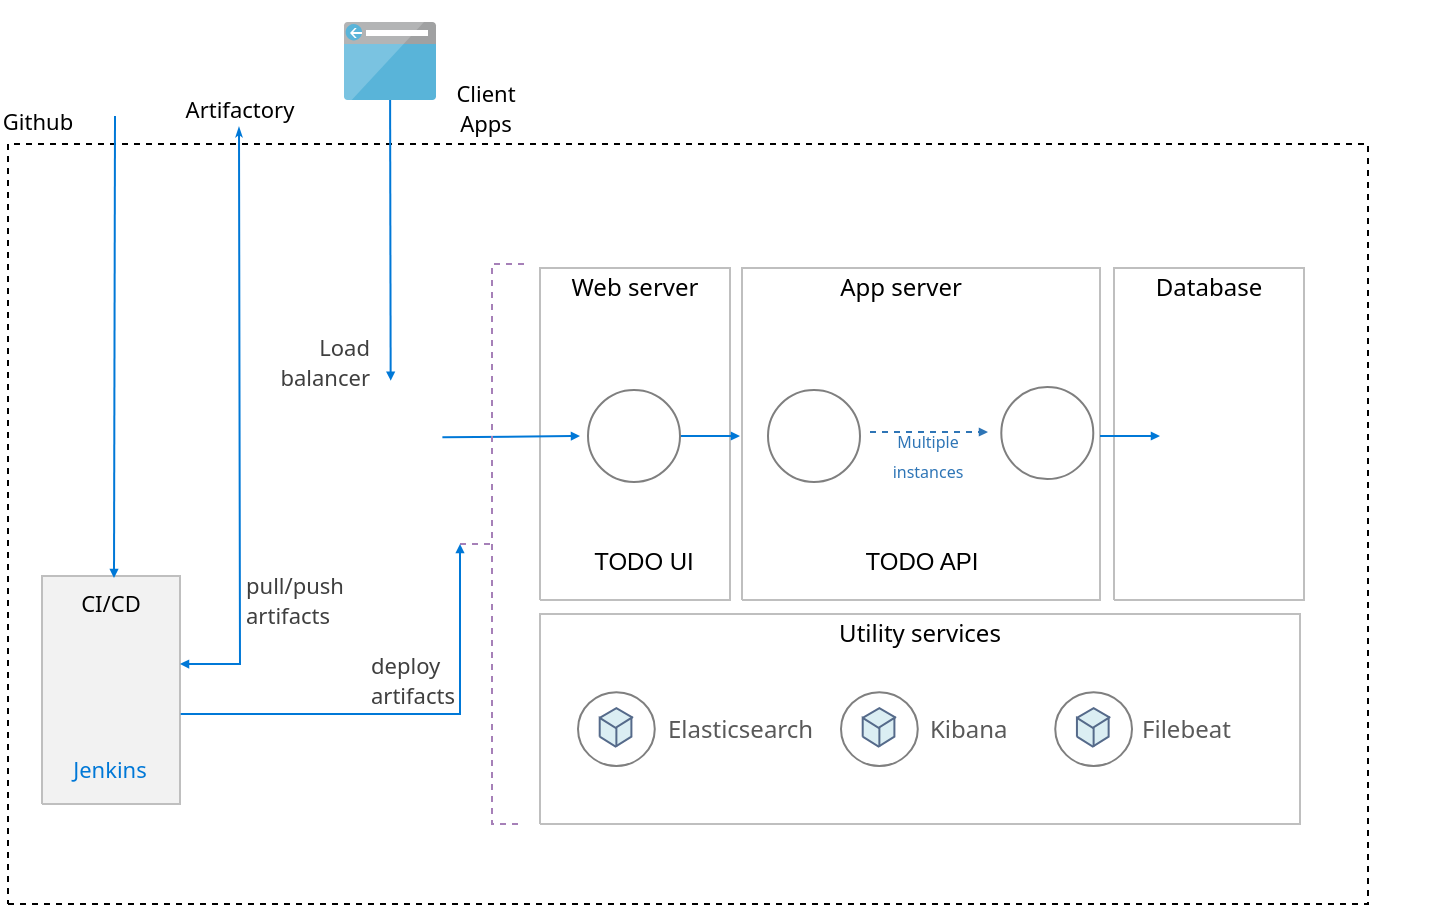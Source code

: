 <mxfile version="14.7.1" type="github">
  <diagram name="Architecture" id="Architecture">
    <mxGraphModel dx="868" dy="492" grid="1" gridSize="10" guides="1" tooltips="1" connect="1" arrows="1" fold="1" page="1" pageScale="1" pageWidth="850" pageHeight="1100" math="0" shadow="0">
      <root>
        <mxCell id="0" />
        <mxCell id="1" parent="0" />
        <mxCell id="PjaEeioHZseRxcnawcMe-200" value="" style="shape=image;imageAspect=0;aspect=fixed;verticalLabelPosition=bottom;verticalAlign=top;fontSize=12;strokeColor=#000000;image=https://www.jfrog.com/confluence/download/attachments/46107468/RTF?version=2&amp;modificationDate=1572965730000&amp;api=v2;" parent="1" vertex="1">
          <mxGeometry x="150" y="126" width="60" height="60" as="geometry" />
        </mxCell>
        <mxCell id="PjaEeioHZseRxcnawcMe-180" value="" style="shape=image;imageAspect=0;aspect=fixed;verticalLabelPosition=bottom;verticalAlign=top;fontSize=12;strokeColor=#000000;image=https://www.opc-router.de/wp-content/uploads/2021/03/mongodb_thumbnail.png;" parent="1" vertex="1">
          <mxGeometry x="635" y="304.15" width="59" height="79.35" as="geometry" />
        </mxCell>
        <mxCell id="PjaEeioHZseRxcnawcMe-181" value="&lt;p style=&quot;margin-left: 0 ; margin-right: 0 ; margin-top: 0px ; margin-bottom: 0px ; text-indent: 0 ; direction: ltr&quot;&gt;&lt;font style=&quot;font-size: 8px ; font-family: &amp;#34;segoe ui&amp;#34; ; color: #595959 ; direction: ltr ; letter-spacing: 0px ; line-height: 120% ; opacity: 1&quot;&gt;&lt;br&gt;&lt;/font&gt;&lt;/p&gt;" style="verticalAlign=bottom;align=left;vsdxID=24;fillColor=none;gradientColor=none;shape=stencil(nZBLDoAgDERP0z3SIyjew0SURgSD+Lu9kMZoXLhwN9O+tukAlrNpJg1SzDH4QW/URgNYgZTkjA4UkwJUgGXng+6DX1zLfmoymdXo17xh5zmRJ6Q42BWCfc2oJfdAr+Yv+AP9Cb7OJ3H/2JG1HNGz/84klThPVCc=);strokeColor=#bfbfbf;spacingBottom=-1;spacingRight=-1;labelBackgroundColor=none;rounded=0;html=1;whiteSpace=wrap;" parent="1" vertex="1">
          <mxGeometry x="617" y="252" width="95" height="166" as="geometry" />
        </mxCell>
        <mxCell id="Cpq1ZpIzhN0V-iwIdP6c-247" style="vsdxID=182;gradientColor=none;shape=stencil(nZBLDoAgDERP0z3SIyjew0SURgSD+Lu9kMZoXLhwN9O+tukAlrNpJg1SzDH4QW/URgNYgZTkjA4UkwJUgGXng+6DX1zLfmoymdXo17xh5zmRJ6Q42BWCfc2oJfdAr+Yv+AP9Cb7OJ3H/2JG1HNGz/84klThPVCc=);dashed=1;labelBackgroundColor=#FFFFFF;rounded=0;html=1;whiteSpace=wrap;strokeWidth=1;perimeterSpacing=0;fillColor=none;shadow=0;" parent="1" vertex="1">
          <mxGeometry x="64" y="190" width="680" height="380" as="geometry" />
        </mxCell>
        <mxCell id="24" value="&lt;p style=&quot;margin-left: 0 ; margin-right: 0 ; margin-top: 0px ; margin-bottom: 0px ; text-indent: 0 ; direction: ltr&quot;&gt;&lt;font style=&quot;font-size: 8px ; font-family: &amp;#34;segoe ui&amp;#34; ; color: #595959 ; direction: ltr ; letter-spacing: 0px ; line-height: 120% ; opacity: 1&quot;&gt;&lt;br&gt;&lt;/font&gt;&lt;/p&gt;" style="verticalAlign=bottom;align=left;vsdxID=24;fillColor=none;gradientColor=none;shape=stencil(nZBLDoAgDERP0z3SIyjew0SURgSD+Lu9kMZoXLhwN9O+tukAlrNpJg1SzDH4QW/URgNYgZTkjA4UkwJUgGXng+6DX1zLfmoymdXo17xh5zmRJ6Q42BWCfc2oJfdAr+Yv+AP9Cb7OJ3H/2JG1HNGz/84klThPVCc=);strokeColor=#bfbfbf;spacingBottom=-1;spacingRight=-1;labelBackgroundColor=none;rounded=0;html=1;whiteSpace=wrap;" parent="1" vertex="1">
          <mxGeometry x="330" y="252" width="95" height="166" as="geometry" />
        </mxCell>
        <mxCell id="25" value="&lt;p style=&quot;margin-left: 0 ; margin-right: 0 ; margin-top: 0px ; margin-bottom: 0px ; text-indent: 0 ; direction: ltr&quot;&gt;&lt;font style=&quot;font-size: 8px ; font-family: &amp;#34;segoe ui&amp;#34; ; color: #595959 ; direction: ltr ; letter-spacing: 0px ; line-height: 120% ; opacity: 1&quot;&gt;&lt;br&gt;&lt;/font&gt;&lt;/p&gt;" style="verticalAlign=bottom;align=left;vsdxID=26;fillColor=none;gradientColor=none;shape=stencil(nZBLDoAgDERP0z3SIyjew0SURgSD+Lu9kMZoXLhwN9O+tukAlrNpJg1SzDH4QW/URgNYgZTkjA4UkwJUgGXng+6DX1zLfmoymdXo17xh5zmRJ6Q42BWCfc2oJfdAr+Yv+AP9Cb7OJ3H/2JG1HNGz/84klThPVCc=);strokeColor=#bfbfbf;spacingBottom=-1;spacingRight=-1;labelBackgroundColor=none;rounded=0;html=1;whiteSpace=wrap;" parent="1" vertex="1">
          <mxGeometry x="431" y="252" width="179" height="166" as="geometry" />
        </mxCell>
        <mxCell id="27" value="&lt;font style=&quot;font-size: 12px ; font-family: &amp;#34;segoe ui&amp;#34; ; color: #000000 ; direction: ltr ; letter-spacing: 0px ; line-height: 120% ; opacity: 1&quot;&gt;Web server&lt;br&gt;&lt;/font&gt;" style="verticalAlign=middle;align=center;vsdxID=29;fillColor=none;gradientColor=none;shape=stencil(nZBLDoAgDERP0z3SIyjew0SURgSD+Lu9kMZoXLhwN9O+tukAlrNpJg1SzDH4QW/URgNYgZTkjA4UkwJUgGXng+6DX1zLfmoymdXo17xh5zmRJ6Q42BWCfc2oJfdAr+Yv+AP9Cb7OJ3H/2JG1HNGz/84klThPVCc=);strokeColor=none;labelBackgroundColor=none;rounded=0;html=1;whiteSpace=wrap;" parent="1" vertex="1">
          <mxGeometry x="330" y="252" width="95" height="19" as="geometry" />
        </mxCell>
        <mxCell id="28" value="&lt;font style=&quot;font-size: 12px ; font-family: &amp;#34;segoe ui&amp;#34; ; color: #000000 ; direction: ltr ; letter-spacing: 0px ; line-height: 120% ; opacity: 1&quot;&gt;App server&lt;br&gt;&lt;/font&gt;" style="verticalAlign=middle;align=center;vsdxID=30;fillColor=none;gradientColor=none;shape=stencil(nZBLDoAgDERP0z3SIyjew0SURgSD+Lu9kMZoXLhwN9O+tukAlrNpJg1SzDH4QW/URgNYgZTkjA4UkwJUgGXng+6DX1zLfmoymdXo17xh5zmRJ6Q42BWCfc2oJfdAr+Yv+AP9Cb7OJ3H/2JG1HNGz/84klThPVCc=);strokeColor=none;labelBackgroundColor=none;rounded=0;html=1;whiteSpace=wrap;" parent="1" vertex="1">
          <mxGeometry x="431" y="252" width="159" height="19" as="geometry" />
        </mxCell>
        <mxCell id="159" style="vsdxID=111;edgeStyle=none;dashed=1;startArrow=none;endArrow=block;startSize=5;endSize=2;strokeColor=#2e75b6;spacingTop=0;spacingBottom=0;spacingLeft=0;spacingRight=0;verticalAlign=middle;html=1;labelBackgroundColor=#ffffff;rounded=0;" parent="1" edge="1">
          <mxGeometry relative="1" as="geometry">
            <mxPoint x="-1" as="offset" />
            <Array as="points" />
            <mxPoint x="495" y="334" as="sourcePoint" />
            <mxPoint x="554" y="334" as="targetPoint" />
          </mxGeometry>
        </mxCell>
        <mxCell id="162" style="vsdxID=134;edgeStyle=none;startArrow=block;endArrow=none;startSize=2;endSize=2;strokeColor=#0078d7;spacingTop=0;spacingBottom=0;spacingLeft=0;spacingRight=0;verticalAlign=middle;html=1;labelBackgroundColor=#ffffff;rounded=0;entryX=0.967;entryY=0.519;entryDx=0;entryDy=0;entryPerimeter=0;" parent="1" edge="1">
          <mxGeometry relative="1" as="geometry">
            <Array as="points" />
            <mxPoint x="350" y="336" as="sourcePoint" />
            <mxPoint x="281.185" y="336.684" as="targetPoint" />
          </mxGeometry>
        </mxCell>
        <mxCell id="163" style="vsdxID=174;edgeStyle=none;startArrow=block;endArrow=none;startSize=2;endSize=2;strokeColor=#0078d7;spacingTop=0;spacingBottom=0;spacingLeft=0;spacingRight=0;verticalAlign=middle;html=1;labelBackgroundColor=#ffffff;rounded=0;entryX=1;entryY=0.5;entryDx=0;entryDy=0;" parent="1" target="119" edge="1">
          <mxGeometry relative="1" as="geometry">
            <Array as="points" />
            <mxPoint x="430" y="336" as="sourcePoint" />
            <mxPoint x="413" y="336" as="targetPoint" />
          </mxGeometry>
        </mxCell>
        <mxCell id="51" value="&lt;font style=&quot;font-size: 8px ; font-family: &amp;#34;segoe ui&amp;#34; ; color: #2e75b6 ; direction: ltr ; letter-spacing: 0px ; line-height: 120% ; opacity: 1&quot;&gt;Multiple instances&lt;br&gt;&lt;/font&gt;" style="verticalAlign=middle;align=center;vsdxID=168;fillColor=none;gradientColor=none;shape=stencil(nZBLDoAgDERP0z3SIyjew0SURgSD+Lu9kMZoXLhwN9O+tukAlrNpJg1SzDH4QW/URgNYgZTkjA4UkwJUgGXng+6DX1zLfmoymdXo17xh5zmRJ6Q42BWCfc2oJfdAr+Yv+AP9Cb7OJ3H/2JG1HNGz/84klThPVCc=);strokeColor=none;labelBackgroundColor=none;rounded=0;html=1;whiteSpace=wrap;" parent="1" vertex="1">
          <mxGeometry x="494" y="335" width="60" height="19" as="geometry" />
        </mxCell>
        <mxCell id="88" value="&lt;div style=&quot;text-align: left&quot;&gt;&lt;span style=&quot;color: rgb(63 , 63 , 63) ; font-family: &amp;#34;segoe ui&amp;#34; ; font-size: 11px ; letter-spacing: 0px&quot;&gt;pull/push artifacts&lt;/span&gt;&lt;/div&gt;" style="verticalAlign=middle;align=center;vsdxID=275;fillColor=none;gradientColor=none;shape=stencil(nZBLDoAgDERP0z3SIyjew0SURgSD+Lu9kMZoXLhwN9O+tukAlrNpJg1SzDH4QW/URgNYgZTkjA4UkwJUgGXng+6DX1zLfmoymdXo17xh5zmRJ6Q42BWCfc2oJfdAr+Yv+AP9Cb7OJ3H/2JG1HNGz/84klThPVCc=);strokeColor=none;labelBackgroundColor=none;rounded=0;html=1;whiteSpace=wrap;" parent="1" vertex="1">
          <mxGeometry x="184" y="404" width="47" height="28" as="geometry" />
        </mxCell>
        <mxCell id="101" style="vsdxID=301;fillColor=none;gradientColor=none;labelBackgroundColor=none;rounded=0;strokeColor=none;html=1;whiteSpace=wrap;" parent="1" vertex="1">
          <mxGeometry x="444" y="313" width="47.35" height="46.92" as="geometry" />
        </mxCell>
        <mxCell id="102" value="" style="verticalAlign=top;align=center;vsdxID=302;fillColor=#FFFFFF;gradientColor=none;shape=stencil(vVHLDsIgEPwajiQI6RfU+h8bu22JCGRB2/69kG1iazx58DazM/vIjjBtmiCi0CplCjecbZ8nYc5Ca+snJJsLEqYTph0C4Ujh4XvmEaqzont41gkL96naodXKrGF6YSfQtUi0OXXDVlqPfJNP6usotUhYbJIUMmQb/GGrAxpRljVycDBuc1hKM2LclX8/7H9nFfB+82Cd45T2+mcspcSRmu4F);strokeColor=#7f7f7f;labelBackgroundColor=none;rounded=0;html=1;whiteSpace=wrap;" parent="101" vertex="1">
          <mxGeometry width="46" height="46" as="geometry" />
        </mxCell>
        <mxCell id="PjaEeioHZseRxcnawcMe-194" value="" style="shape=image;imageAspect=0;aspect=fixed;verticalLabelPosition=bottom;verticalAlign=top;fontSize=12;strokeColor=#000000;image=https://user-images.githubusercontent.com/3613230/41752586-476b0b24-7596-11e8-95fe-8fd3faa21e8a.png;" parent="101" vertex="1">
          <mxGeometry x="-7.65" y="-1.61" width="55" height="48.53" as="geometry" />
        </mxCell>
        <mxCell id="119" style="vsdxID=343;fillColor=none;gradientColor=none;labelBackgroundColor=none;rounded=0;strokeColor=none;html=1;whiteSpace=wrap;" parent="1" vertex="1">
          <mxGeometry x="354" y="313" width="46" height="46" as="geometry" />
        </mxCell>
        <mxCell id="120" value="" style="verticalAlign=top;align=center;vsdxID=337;fillColor=#FFFFFF;gradientColor=none;shape=stencil(vVHLDsIgEPwajiQI6RfU+h8bu22JCGRB2/69kG1iazx58DazM/vIjjBtmiCi0CplCjecbZ8nYc5Ca+snJJsLEqYTph0C4Ujh4XvmEaqzont41gkL96naodXKrGF6YSfQtUi0OXXDVlqPfJNP6usotUhYbJIUMmQb/GGrAxpRljVycDBuc1hKM2LclX8/7H9nFfB+82Cd45T2+mcspcSRmu4F);strokeColor=#7f7f7f;labelBackgroundColor=none;rounded=0;html=1;whiteSpace=wrap;" parent="119" vertex="1">
          <mxGeometry width="46" height="46" as="geometry" />
        </mxCell>
        <mxCell id="150" value="&lt;font style=&quot;font-size: 11px ; font-family: &amp;#34;segoe ui&amp;#34; ; direction: ltr ; letter-spacing: 0px ; line-height: 120% ; opacity: 1&quot;&gt;Artifactory&lt;br&gt;&lt;/font&gt;" style="verticalAlign=middle;align=center;vsdxID=390;fillColor=none;gradientColor=none;shape=stencil(nZBLDoAgDERP0z3SIyjew0SURgSD+Lu9kMZoXLhwN9O+tukAlrNpJg1SzDH4QW/URgNYgZTkjA4UkwJUgGXng+6DX1zLfmoymdXo17xh5zmRJ6Q42BWCfc2oJfdAr+Yv+AP9Cb7OJ3H/2JG1HNGz/84klThPVCc=);strokeColor=none;labelBackgroundColor=none;rounded=0;html=1;whiteSpace=wrap;" parent="1" vertex="1">
          <mxGeometry x="134" y="155" width="92" height="35" as="geometry" />
        </mxCell>
        <mxCell id="Cpq1ZpIzhN0V-iwIdP6c-179" value="&lt;font style=&quot;font-size: 12px&quot;&gt;TODO API&lt;/font&gt;" style="text;html=1;strokeColor=none;fillColor=none;align=center;verticalAlign=middle;whiteSpace=wrap;rounded=0;fontSize=12;" parent="1" vertex="1">
          <mxGeometry x="471.5" y="383.5" width="98" height="30" as="geometry" />
        </mxCell>
        <mxCell id="Cpq1ZpIzhN0V-iwIdP6c-241" value="" style="shape=image;verticalLabelPosition=bottom;labelBackgroundColor=#ffffff;verticalAlign=top;aspect=fixed;imageAspect=0;image=https://cdn4.iconfinder.com/data/icons/iconsimple-logotypes/512/github-512.png;" parent="1" vertex="1">
          <mxGeometry x="92.5" y="126" width="50" height="50" as="geometry" />
        </mxCell>
        <mxCell id="Cpq1ZpIzhN0V-iwIdP6c-243" style="vsdxID=134;edgeStyle=none;startArrow=block;endArrow=none;startSize=2;endSize=2;strokeColor=#0078d7;spacingTop=0;spacingBottom=0;spacingLeft=0;spacingRight=0;verticalAlign=middle;html=1;labelBackgroundColor=#ffffff;rounded=0;exitX=0.497;exitY=0.009;exitDx=0;exitDy=0;exitPerimeter=0;" parent="1" edge="1">
          <mxGeometry relative="1" as="geometry">
            <Array as="points" />
            <mxPoint x="255.335" y="308.324" as="sourcePoint" />
            <mxPoint x="255.03" y="158" as="targetPoint" />
          </mxGeometry>
        </mxCell>
        <mxCell id="52" value="&lt;font style=&quot;font-size:11px;font-family:Segoe UI;color:#000000;direction:ltr;letter-spacing:0px;line-height:120%;opacity:1&quot;&gt;Client Apps&lt;br/&gt;&lt;/font&gt;" style="verticalAlign=middle;align=center;vsdxID=181;fillColor=none;gradientColor=none;shape=stencil(nZBLDoAgDERP0z3SIyjew0SURgSD+Lu9kMZoXLhwN9O+tukAlrNpJg1SzDH4QW/URgNYgZTkjA4UkwJUgGXng+6DX1zLfmoymdXo17xh5zmRJ6Q42BWCfc2oJfdAr+Yv+AP9Cb7OJ3H/2JG1HNGz/84klThPVCc=);strokeColor=none;labelBackgroundColor=none;rounded=0;html=1;whiteSpace=wrap;" parent="1" vertex="1">
          <mxGeometry x="284" y="161.5" width="38" height="20" as="geometry" />
        </mxCell>
        <mxCell id="Cpq1ZpIzhN0V-iwIdP6c-245" value="&lt;font style=&quot;font-size: 11px ; font-family: &amp;#34;segoe ui&amp;#34; ; color: #000000 ; direction: ltr ; letter-spacing: 0px ; line-height: 120% ; opacity: 1&quot;&gt;Github&lt;br&gt;&lt;/font&gt;" style="verticalAlign=middle;align=center;vsdxID=181;fillColor=none;gradientColor=none;shape=stencil(nZBLDoAgDERP0z3SIyjew0SURgSD+Lu9kMZoXLhwN9O+tukAlrNpJg1SzDH4QW/URgNYgZTkjA4UkwJUgGXng+6DX1zLfmoymdXo17xh5zmRJ6Q42BWCfc2oJfdAr+Yv+AP9Cb7OJ3H/2JG1HNGz/84klThPVCc=);strokeColor=none;labelBackgroundColor=none;rounded=0;html=1;whiteSpace=wrap;" parent="1" vertex="1">
          <mxGeometry x="60" y="169" width="38" height="20" as="geometry" />
        </mxCell>
        <mxCell id="153" value="&lt;font style=&quot;font-size:11px;font-family:Segoe UI;color:#000000;direction:ltr;letter-spacing:0px;line-height:120%;opacity:1&quot;&gt;CI/CD&lt;br/&gt;&lt;/font&gt;" style="verticalAlign=top;align=center;vsdxID=274;fillColor=#f2f2f2;gradientColor=none;shape=stencil(nZBLDoAgDERP0z3SIyjew0SURgSD+Lu9kMZoXLhwN9O+tukAlrNpJg1SzDH4QW/URgNYgZTkjA4UkwJUgGXng+6DX1zLfmoymdXo17xh5zmRJ6Q42BWCfc2oJfdAr+Yv+AP9Cb7OJ3H/2JG1HNGz/84klThPVCc=);strokeColor=#bfbfbf;labelBackgroundColor=none;rounded=0;html=1;whiteSpace=wrap;" parent="1" vertex="1">
          <mxGeometry x="81" y="406" width="69" height="114" as="geometry" />
        </mxCell>
        <mxCell id="155" value="&lt;font style=&quot;font-size: 11px ; font-family: &amp;#34;segoe ui&amp;#34; ; color: #0078d7 ; direction: ltr ; letter-spacing: 0px ; line-height: 120% ; opacity: 1&quot;&gt;Jenkins&lt;br&gt;&lt;/font&gt;" style="verticalAlign=middle;align=center;vsdxID=173;fillColor=none;gradientColor=none;shape=stencil(nZBLDoAgDERP0z3SIyjew0SURgSD+Lu9kMZoXLhwN9O+tukAlrNpJg1SzDH4QW/URgNYgZTkjA4UkwJUgGXng+6DX1zLfmoymdXo17xh5zmRJ6Q42BWCfc2oJfdAr+Yv+AP9Cb7OJ3H/2JG1HNGz/84klThPVCc=);strokeColor=none;labelBackgroundColor=none;rounded=0;html=1;whiteSpace=wrap;" parent="1" vertex="1">
          <mxGeometry x="80" y="485" width="70" height="35" as="geometry" />
        </mxCell>
        <mxCell id="R70YHDZ5rD5ZLVwwbKBx-177" style="vsdxID=134;edgeStyle=none;startArrow=block;endArrow=none;startSize=2;endSize=2;strokeColor=#0078d7;spacingTop=0;spacingBottom=0;spacingLeft=0;spacingRight=0;verticalAlign=middle;html=1;labelBackgroundColor=#ffffff;rounded=0;entryX=0.5;entryY=1;entryDx=0;entryDy=0;" parent="1" target="Cpq1ZpIzhN0V-iwIdP6c-241" edge="1">
          <mxGeometry relative="1" as="geometry">
            <Array as="points" />
            <mxPoint x="117" y="407" as="sourcePoint" />
            <mxPoint x="117.0" y="186" as="targetPoint" />
          </mxGeometry>
        </mxCell>
        <mxCell id="y_L1rLnan1oXnGs_XWC_-179" style="vsdxID=174;edgeStyle=none;startArrow=block;endArrow=none;startSize=2;endSize=2;strokeColor=#0078d7;spacingTop=0;spacingBottom=0;spacingLeft=0;spacingRight=0;verticalAlign=middle;html=1;labelBackgroundColor=#ffffff;rounded=0;" parent="1" edge="1">
          <mxGeometry relative="1" as="geometry">
            <Array as="points">
              <mxPoint x="610" y="336" />
            </Array>
            <mxPoint x="640" y="336" as="sourcePoint" />
            <mxPoint x="630" y="336" as="targetPoint" />
          </mxGeometry>
        </mxCell>
        <mxCell id="XGJTlnXFi1ueoiBMRHXA-184" value="&lt;font style=&quot;font-size: 12px&quot;&gt;TODO UI&lt;/font&gt;" style="text;html=1;strokeColor=none;fillColor=none;align=center;verticalAlign=middle;whiteSpace=wrap;rounded=0;fontSize=12;" parent="1" vertex="1">
          <mxGeometry x="333" y="383.5" width="98" height="30" as="geometry" />
        </mxCell>
        <mxCell id="OXFVEwI2tE2bpbJsLajP-177" value="" style="shape=image;imageAspect=0;aspect=fixed;verticalLabelPosition=bottom;verticalAlign=top;image=https://www.jenkins.io/images/logos/jenkins/256.png;" parent="1" vertex="1">
          <mxGeometry x="92.5" y="432" width="45" height="62.27" as="geometry" />
        </mxCell>
        <mxCell id="PjaEeioHZseRxcnawcMe-177" value="" style="shape=image;imageAspect=0;aspect=fixed;verticalLabelPosition=bottom;verticalAlign=top;image=https://static.thenounproject.com/png/754075-200.png;" parent="1" vertex="1">
          <mxGeometry x="672.27" y="118.5" width="76" height="76" as="geometry" />
        </mxCell>
        <mxCell id="PjaEeioHZseRxcnawcMe-178" value="" style="shape=image;imageAspect=0;aspect=fixed;verticalLabelPosition=bottom;verticalAlign=top;strokeColor=#000000;image=https://static-00.iconduck.com/assets.00/virtual-machines-icon-512x464-nlf7gddb.png;" parent="1" vertex="1">
          <mxGeometry x="330" y="228.43" width="26" height="23.57" as="geometry" />
        </mxCell>
        <mxCell id="26" value="&lt;p style=&quot;margin: 0px ; text-indent: 0px ; direction: ltr&quot;&gt;&lt;font style=&quot;font-size: 8px ; font-family: &amp;#34;segoe ui&amp;#34; ; color: #595959 ; direction: ltr ; letter-spacing: 0px ; line-height: 120% ; opacity: 1&quot;&gt;&lt;br&gt;&lt;/font&gt;&lt;/p&gt;" style="verticalAlign=bottom;align=right;vsdxID=27;fillColor=none;gradientColor=none;shape=stencil(nZBLDoAgDERP0z3SIyjew0SURgSD+Lu9kMZoXLhwN9O+tukAlrNpJg1SzDH4QW/URgNYgZTkjA4UkwJUgGXng+6DX1zLfmoymdXo17xh5zmRJ6Q42BWCfc2oJfdAr+Yv+AP9Cb7OJ3H/2JG1HNGz/84klThPVCc=);strokeColor=#bfbfbf;spacingBottom=-1;spacingRight=-1;labelBackgroundColor=none;rounded=0;html=1;whiteSpace=wrap;" parent="1" vertex="1">
          <mxGeometry x="330" y="425" width="380" height="105" as="geometry" />
        </mxCell>
        <mxCell id="29" value="&lt;font style=&quot;font-size:12px;font-family:Segoe UI;color:#000000;direction:ltr;letter-spacing:0px;line-height:120%;opacity:1&quot;&gt;Utility services&lt;br/&gt;&lt;/font&gt;" style="verticalAlign=middle;align=center;vsdxID=31;fillColor=none;gradientColor=none;shape=stencil(nZBLDoAgDERP0z3SIyjew0SURgSD+Lu9kMZoXLhwN9O+tukAlrNpJg1SzDH4QW/URgNYgZTkjA4UkwJUgGXng+6DX1zLfmoymdXo17xh5zmRJ6Q42BWCfc2oJfdAr+Yv+AP9Cb7OJ3H/2JG1HNGz/84klThPVCc=);strokeColor=none;labelBackgroundColor=none;rounded=0;html=1;whiteSpace=wrap;" parent="1" vertex="1">
          <mxGeometry x="330" y="425" width="380" height="19" as="geometry" />
        </mxCell>
        <mxCell id="113" style="vsdxID=329;fillColor=none;gradientColor=none;labelBackgroundColor=none;rounded=0;strokeColor=none;html=1;whiteSpace=wrap;" parent="1" vertex="1">
          <mxGeometry x="349" y="464.07" width="38.384" height="36.901" as="geometry" />
        </mxCell>
        <mxCell id="114" value="" style="verticalAlign=top;align=center;vsdxID=330;fillColor=#FFFFFF;gradientColor=none;shape=stencil(vVHLDsIgEPwajiQI6RfU+h8bu22JCGRB2/69kG1iazx58DazM/vIjjBtmiCi0CplCjecbZ8nYc5Ca+snJJsLEqYTph0C4Ujh4XvmEaqzont41gkL96naodXKrGF6YSfQtUi0OXXDVlqPfJNP6usotUhYbJIUMmQb/GGrAxpRljVycDBuc1hKM2LclX8/7H9nFfB+82Cd45T2+mcspcSRmu4F);strokeColor=#7f7f7f;labelBackgroundColor=none;rounded=0;html=1;whiteSpace=wrap;" parent="113" vertex="1">
          <mxGeometry width="38.384" height="36.901" as="geometry" />
        </mxCell>
        <mxCell id="115" style="vsdxID=331;fillColor=none;gradientColor=none;labelBackgroundColor=none;rounded=0;strokeColor=none;html=1;whiteSpace=wrap;" parent="113" vertex="1">
          <mxGeometry x="10.848" y="8.022" width="16.689" height="19.253" as="geometry" />
        </mxCell>
        <mxCell id="116" style="vsdxID=332;fillColor=#dbeef3;gradientColor=none;shape=stencil(lZDRDoIwDEW/pq+krBh8R/wPEoZrnBsZE/Xv3WyMYDTGt9v23Ka9QM1kulGDwikGf9QX7qMB2oFS7IwOHJMCaoGawQd9CP7seqnHLpNZnfycN1zFVyJmj8Kb1FVdYP3o7AW37Bb4Zk3jd/KvtdW2wHJleN71Ef95dBKvhwe2VvJazt8DSi0Jl9o7);strokeColor=none;spacingTop=-3;spacingBottom=-3;spacingLeft=-3;spacingRight=-3;labelBackgroundColor=none;rounded=0;html=1;whiteSpace=wrap;" parent="115" vertex="1">
          <mxGeometry width="15.854" height="10.429" as="geometry" />
        </mxCell>
        <mxCell id="117" style="vsdxID=333;fillColor=#dbeef3;gradientColor=none;shape=stencil(UzV2Ls5ILEhVNTIoLinKz04tz0wpyVA1dlE1MsrMy0gtyiwBslSNXVWNndPyi1LTi/JL81Ig/IJEkEoQKze/DGRCBUSfoYEBSI+RQSUq3w2iOCczD0mxKapaPCpRFVpa6pkZIisGMhAOSsvMyYH4B1ke3QNAIYjnjV0B);strokeColor=#556a8a;spacingTop=-3;spacingBottom=-3;spacingLeft=-3;spacingRight=-3;labelBackgroundColor=none;rounded=0;html=1;whiteSpace=wrap;" parent="115" vertex="1">
          <mxGeometry width="16.689" height="4.813" as="geometry" />
        </mxCell>
        <mxCell id="118" style="vsdxID=334;fillColor=#dbeef3;gradientColor=none;shape=stencil(jZHdDsIgDIWfprdLpUMfYM73WDImRISF4d/bCzbGSTLd3Wn79eSkBWom3Y0KBE4x+JO6mT5qoD0IYZxWwcSkgFqgZvBBHYO/uJ7rsctkVmd/zQ533sO8IfDB1VZW9e7VOTBsjZvB8pveIC6z7+FK6xL/4VykoLqStEyvtv0TN4nPDQdjLb9gPi9vnlr8L2qf);strokeColor=#556a8a;spacingTop=-3;spacingBottom=-3;spacingLeft=-3;spacingRight=-3;labelBackgroundColor=none;rounded=0;html=1;whiteSpace=wrap;" parent="115" vertex="1">
          <mxGeometry y="4.813" width="15.854" height="14.44" as="geometry" />
        </mxCell>
        <mxCell id="174" style="vsdxID=335;edgeStyle=none;startArrow=none;endArrow=none;startSize=5;endSize=5;strokeColor=#556a8a;spacingTop=0;spacingBottom=0;spacingLeft=0;spacingRight=0;verticalAlign=middle;html=1;labelBackgroundColor=#ffffff;rounded=0;" parent="115" edge="1">
          <mxGeometry relative="1" as="geometry">
            <Array as="points" />
            <mxPoint x="8.344" y="9.626" as="sourcePoint" />
            <mxPoint x="8.344" y="19.253" as="targetPoint" />
          </mxGeometry>
        </mxCell>
        <mxCell id="145" value="&lt;font style=&quot;font-family: &amp;quot;segoe ui&amp;quot;; color: rgb(89, 89, 89); direction: ltr; letter-spacing: 0px; line-height: 120%; opacity: 1; font-size: 12px;&quot;&gt;&lt;font style=&quot;font-size: 12px;&quot;&gt;Elasticsearch&lt;/font&gt;&lt;br style=&quot;font-size: 12px;&quot;&gt;&lt;/font&gt;" style="verticalAlign=middle;align=left;vsdxID=382;fillColor=none;gradientColor=none;shape=stencil(nZBLDoAgDERP0z3SIyjew0SURgSD+Lu9kMZoXLhwN9O+tukAlrNpJg1SzDH4QW/URgNYgZTkjA4UkwJUgGXng+6DX1zLfmoymdXo17xh5zmRJ6Q42BWCfc2oJfdAr+Yv+AP9Cb7OJ3H/2JG1HNGz/84klThPVCc=);strokeColor=none;labelBackgroundColor=none;rounded=0;html=1;whiteSpace=wrap;fontSize=12;" parent="1" vertex="1">
          <mxGeometry x="392.384" y="472.37" width="151.616" height="20.296" as="geometry" />
        </mxCell>
        <mxCell id="Cpq1ZpIzhN0V-iwIdP6c-182" style="vsdxID=329;fillColor=none;gradientColor=none;labelBackgroundColor=none;rounded=0;strokeColor=none;html=1;whiteSpace=wrap;" parent="1" vertex="1">
          <mxGeometry x="480.5" y="464.067" width="38.384" height="36.901" as="geometry" />
        </mxCell>
        <mxCell id="Cpq1ZpIzhN0V-iwIdP6c-183" value="" style="verticalAlign=top;align=center;vsdxID=330;fillColor=#FFFFFF;gradientColor=none;shape=stencil(vVHLDsIgEPwajiQI6RfU+h8bu22JCGRB2/69kG1iazx58DazM/vIjjBtmiCi0CplCjecbZ8nYc5Ca+snJJsLEqYTph0C4Ujh4XvmEaqzont41gkL96naodXKrGF6YSfQtUi0OXXDVlqPfJNP6usotUhYbJIUMmQb/GGrAxpRljVycDBuc1hKM2LclX8/7H9nFfB+82Cd45T2+mcspcSRmu4F);strokeColor=#7f7f7f;labelBackgroundColor=none;rounded=0;html=1;whiteSpace=wrap;" parent="Cpq1ZpIzhN0V-iwIdP6c-182" vertex="1">
          <mxGeometry width="38.384" height="36.901" as="geometry" />
        </mxCell>
        <mxCell id="Cpq1ZpIzhN0V-iwIdP6c-184" style="vsdxID=331;fillColor=none;gradientColor=none;labelBackgroundColor=none;rounded=0;strokeColor=none;html=1;whiteSpace=wrap;" parent="Cpq1ZpIzhN0V-iwIdP6c-182" vertex="1">
          <mxGeometry x="10.848" y="8.022" width="16.689" height="19.253" as="geometry" />
        </mxCell>
        <mxCell id="Cpq1ZpIzhN0V-iwIdP6c-185" style="vsdxID=332;fillColor=#dbeef3;gradientColor=none;shape=stencil(lZDRDoIwDEW/pq+krBh8R/wPEoZrnBsZE/Xv3WyMYDTGt9v23Ka9QM1kulGDwikGf9QX7qMB2oFS7IwOHJMCaoGawQd9CP7seqnHLpNZnfycN1zFVyJmj8Kb1FVdYP3o7AW37Bb4Zk3jd/KvtdW2wHJleN71Ef95dBKvhwe2VvJazt8DSi0Jl9o7);strokeColor=none;spacingTop=-3;spacingBottom=-3;spacingLeft=-3;spacingRight=-3;labelBackgroundColor=none;rounded=0;html=1;whiteSpace=wrap;" parent="Cpq1ZpIzhN0V-iwIdP6c-184" vertex="1">
          <mxGeometry width="15.854" height="10.429" as="geometry" />
        </mxCell>
        <mxCell id="Cpq1ZpIzhN0V-iwIdP6c-186" style="vsdxID=333;fillColor=#dbeef3;gradientColor=none;shape=stencil(UzV2Ls5ILEhVNTIoLinKz04tz0wpyVA1dlE1MsrMy0gtyiwBslSNXVWNndPyi1LTi/JL81Ig/IJEkEoQKze/DGRCBUSfoYEBSI+RQSUq3w2iOCczD0mxKapaPCpRFVpa6pkZIisGMhAOSsvMyYH4B1ke3QNAIYjnjV0B);strokeColor=#556a8a;spacingTop=-3;spacingBottom=-3;spacingLeft=-3;spacingRight=-3;labelBackgroundColor=none;rounded=0;html=1;whiteSpace=wrap;" parent="Cpq1ZpIzhN0V-iwIdP6c-184" vertex="1">
          <mxGeometry width="16.689" height="4.813" as="geometry" />
        </mxCell>
        <mxCell id="Cpq1ZpIzhN0V-iwIdP6c-187" style="vsdxID=334;fillColor=#dbeef3;gradientColor=none;shape=stencil(jZHdDsIgDIWfprdLpUMfYM73WDImRISF4d/bCzbGSTLd3Wn79eSkBWom3Y0KBE4x+JO6mT5qoD0IYZxWwcSkgFqgZvBBHYO/uJ7rsctkVmd/zQ533sO8IfDB1VZW9e7VOTBsjZvB8pveIC6z7+FK6xL/4VykoLqStEyvtv0TN4nPDQdjLb9gPi9vnlr8L2qf);strokeColor=#556a8a;spacingTop=-3;spacingBottom=-3;spacingLeft=-3;spacingRight=-3;labelBackgroundColor=none;rounded=0;html=1;whiteSpace=wrap;" parent="Cpq1ZpIzhN0V-iwIdP6c-184" vertex="1">
          <mxGeometry y="4.813" width="15.854" height="14.44" as="geometry" />
        </mxCell>
        <mxCell id="Cpq1ZpIzhN0V-iwIdP6c-188" style="vsdxID=335;edgeStyle=none;startArrow=none;endArrow=none;startSize=5;endSize=5;strokeColor=#556a8a;spacingTop=0;spacingBottom=0;spacingLeft=0;spacingRight=0;verticalAlign=middle;html=1;labelBackgroundColor=#ffffff;rounded=0;" parent="Cpq1ZpIzhN0V-iwIdP6c-184" edge="1">
          <mxGeometry relative="1" as="geometry">
            <Array as="points" />
            <mxPoint x="8.344" y="9.626" as="sourcePoint" />
            <mxPoint x="8.344" y="19.253" as="targetPoint" />
          </mxGeometry>
        </mxCell>
        <mxCell id="Cpq1ZpIzhN0V-iwIdP6c-189" style="vsdxID=329;fillColor=none;gradientColor=none;labelBackgroundColor=none;rounded=0;strokeColor=none;html=1;whiteSpace=wrap;" parent="1" vertex="1">
          <mxGeometry x="587.62" y="464.069" width="38.384" height="36.901" as="geometry" />
        </mxCell>
        <mxCell id="Cpq1ZpIzhN0V-iwIdP6c-190" value="" style="verticalAlign=top;align=center;vsdxID=330;fillColor=#FFFFFF;gradientColor=none;shape=stencil(vVHLDsIgEPwajiQI6RfU+h8bu22JCGRB2/69kG1iazx58DazM/vIjjBtmiCi0CplCjecbZ8nYc5Ca+snJJsLEqYTph0C4Ujh4XvmEaqzont41gkL96naodXKrGF6YSfQtUi0OXXDVlqPfJNP6usotUhYbJIUMmQb/GGrAxpRljVycDBuc1hKM2LclX8/7H9nFfB+82Cd45T2+mcspcSRmu4F);strokeColor=#7f7f7f;labelBackgroundColor=none;rounded=0;html=1;whiteSpace=wrap;" parent="Cpq1ZpIzhN0V-iwIdP6c-189" vertex="1">
          <mxGeometry width="38.384" height="36.901" as="geometry" />
        </mxCell>
        <mxCell id="Cpq1ZpIzhN0V-iwIdP6c-191" style="vsdxID=331;fillColor=none;gradientColor=none;labelBackgroundColor=none;rounded=0;strokeColor=none;html=1;whiteSpace=wrap;" parent="Cpq1ZpIzhN0V-iwIdP6c-189" vertex="1">
          <mxGeometry x="10.848" y="8.022" width="16.689" height="19.253" as="geometry" />
        </mxCell>
        <mxCell id="Cpq1ZpIzhN0V-iwIdP6c-192" style="vsdxID=332;fillColor=#dbeef3;gradientColor=none;shape=stencil(lZDRDoIwDEW/pq+krBh8R/wPEoZrnBsZE/Xv3WyMYDTGt9v23Ka9QM1kulGDwikGf9QX7qMB2oFS7IwOHJMCaoGawQd9CP7seqnHLpNZnfycN1zFVyJmj8Kb1FVdYP3o7AW37Bb4Zk3jd/KvtdW2wHJleN71Ef95dBKvhwe2VvJazt8DSi0Jl9o7);strokeColor=none;spacingTop=-3;spacingBottom=-3;spacingLeft=-3;spacingRight=-3;labelBackgroundColor=none;rounded=0;html=1;whiteSpace=wrap;" parent="Cpq1ZpIzhN0V-iwIdP6c-191" vertex="1">
          <mxGeometry width="15.854" height="10.429" as="geometry" />
        </mxCell>
        <mxCell id="Cpq1ZpIzhN0V-iwIdP6c-193" style="vsdxID=333;fillColor=#dbeef3;gradientColor=none;shape=stencil(UzV2Ls5ILEhVNTIoLinKz04tz0wpyVA1dlE1MsrMy0gtyiwBslSNXVWNndPyi1LTi/JL81Ig/IJEkEoQKze/DGRCBUSfoYEBSI+RQSUq3w2iOCczD0mxKapaPCpRFVpa6pkZIisGMhAOSsvMyYH4B1ke3QNAIYjnjV0B);strokeColor=#556a8a;spacingTop=-3;spacingBottom=-3;spacingLeft=-3;spacingRight=-3;labelBackgroundColor=none;rounded=0;html=1;whiteSpace=wrap;" parent="Cpq1ZpIzhN0V-iwIdP6c-191" vertex="1">
          <mxGeometry width="16.689" height="4.813" as="geometry" />
        </mxCell>
        <mxCell id="Cpq1ZpIzhN0V-iwIdP6c-194" style="vsdxID=334;fillColor=#dbeef3;gradientColor=none;shape=stencil(jZHdDsIgDIWfprdLpUMfYM73WDImRISF4d/bCzbGSTLd3Wn79eSkBWom3Y0KBE4x+JO6mT5qoD0IYZxWwcSkgFqgZvBBHYO/uJ7rsctkVmd/zQ533sO8IfDB1VZW9e7VOTBsjZvB8pveIC6z7+FK6xL/4VykoLqStEyvtv0TN4nPDQdjLb9gPi9vnlr8L2qf);strokeColor=#556a8a;spacingTop=-3;spacingBottom=-3;spacingLeft=-3;spacingRight=-3;labelBackgroundColor=none;rounded=0;html=1;whiteSpace=wrap;" parent="Cpq1ZpIzhN0V-iwIdP6c-191" vertex="1">
          <mxGeometry y="4.813" width="15.854" height="14.44" as="geometry" />
        </mxCell>
        <mxCell id="Cpq1ZpIzhN0V-iwIdP6c-195" style="vsdxID=335;edgeStyle=none;startArrow=none;endArrow=none;startSize=5;endSize=5;strokeColor=#556a8a;spacingTop=0;spacingBottom=0;spacingLeft=0;spacingRight=0;verticalAlign=middle;html=1;labelBackgroundColor=#ffffff;rounded=0;" parent="Cpq1ZpIzhN0V-iwIdP6c-191" edge="1">
          <mxGeometry relative="1" as="geometry">
            <Array as="points" />
            <mxPoint x="8.344" y="9.626" as="sourcePoint" />
            <mxPoint x="8.344" y="19.253" as="targetPoint" />
          </mxGeometry>
        </mxCell>
        <mxCell id="Cpq1ZpIzhN0V-iwIdP6c-196" value="&lt;font style=&quot;font-family: &amp;quot;segoe ui&amp;quot;; color: rgb(89, 89, 89); direction: ltr; letter-spacing: 0px; line-height: 120%; opacity: 1; font-size: 12px;&quot;&gt;&lt;font style=&quot;font-size: 12px;&quot;&gt;Kibana&lt;/font&gt;&lt;br style=&quot;font-size: 12px;&quot;&gt;&lt;/font&gt;" style="verticalAlign=middle;align=left;vsdxID=382;fillColor=none;gradientColor=none;shape=stencil(nZBLDoAgDERP0z3SIyjew0SURgSD+Lu9kMZoXLhwN9O+tukAlrNpJg1SzDH4QW/URgNYgZTkjA4UkwJUgGXng+6DX1zLfmoymdXo17xh5zmRJ6Q42BWCfc2oJfdAr+Yv+AP9Cb7OJ3H/2JG1HNGz/84klThPVCc=);strokeColor=none;labelBackgroundColor=none;rounded=0;html=1;whiteSpace=wrap;fontSize=12;" parent="1" vertex="1">
          <mxGeometry x="522.884" y="472.372" width="151.616" height="20.296" as="geometry" />
        </mxCell>
        <mxCell id="Cpq1ZpIzhN0V-iwIdP6c-197" value="&lt;font style=&quot;font-family: &amp;quot;segoe ui&amp;quot;; color: rgb(89, 89, 89); direction: ltr; letter-spacing: 0px; line-height: 120%; opacity: 1; font-size: 12px;&quot;&gt;&lt;font style=&quot;font-size: 12px;&quot;&gt;Filebeat&lt;/font&gt;&lt;br style=&quot;font-size: 12px;&quot;&gt;&lt;/font&gt;" style="verticalAlign=middle;align=left;vsdxID=382;fillColor=none;gradientColor=none;shape=stencil(nZBLDoAgDERP0z3SIyjew0SURgSD+Lu9kMZoXLhwN9O+tukAlrNpJg1SzDH4QW/URgNYgZTkjA4UkwJUgGXng+6DX1zLfmoymdXo17xh5zmRJ6Q42BWCfc2oJfdAr+Yv+AP9Cb7OJ3H/2JG1HNGz/84klThPVCc=);strokeColor=none;labelBackgroundColor=none;rounded=0;html=1;whiteSpace=wrap;fontSize=12;" parent="1" vertex="1">
          <mxGeometry x="629.004" y="472.374" width="151.616" height="20.296" as="geometry" />
        </mxCell>
        <mxCell id="PjaEeioHZseRxcnawcMe-183" value="" style="shape=image;imageAspect=0;aspect=fixed;verticalLabelPosition=bottom;verticalAlign=top;fontSize=12;strokeColor=#000000;image=https://destatic.blob.core.windows.net/images/nginx.png;" parent="1" vertex="1">
          <mxGeometry x="233" y="311.39" width="46" height="52.23" as="geometry" />
        </mxCell>
        <mxCell id="44" style="vsdxID=126;fillColor=none;gradientColor=none;strokeColor=none;labelBackgroundColor=none;rounded=0;html=1;whiteSpace=wrap;" parent="1" vertex="1">
          <mxGeometry x="232" y="129" width="76.5" height="60" as="geometry" />
        </mxCell>
        <mxCell id="45" style="vsdxID=127;fillColor=#59b4d9;gradientColor=none;shape=stencil(vVLLDsIgEPwajjQUTBPOVf+DWNoSEZot2vr3gqD2YTz04G13dnZnFwaxsm9FJxElvQN7loOqXIvYHlGqTCtBOR8hdkCsrC3IBuzVVDHvRGCG6GJvYcIY+0jooOQeM84yzp/IMZIFnHwVEnmXkTzyITUUGaEReVFm83KS5o9YjKrHYJ1wypqZthbQSOyVcK1FMyv1g5TdCk67aWUmh/Diq/LWO96br17mD7csxX9QNxJXH+2Dj0VqpXV02LS+tJSHoh3Z4QE=);strokeColor=none;strokeWidth=2;spacingTop=-3;spacingBottom=-3;spacingLeft=-3;spacingRight=-3;labelBackgroundColor=none;rounded=0;html=1;whiteSpace=wrap;" parent="44" vertex="1">
          <mxGeometry y="9" width="46" height="30" as="geometry" />
        </mxCell>
        <mxCell id="46" style="vsdxID=128;fillColor=#a0a1a2;gradientColor=none;shape=stencil(tZLdDoIwDIWfZpcjg4mRa8T3WGTA4txINwXf3uFAfkQvSLxre76uaXcQTU3Fao4iYizoC29EbitEjyiKhKo4COsiRDNE00IDL0HfVO7zmnVkF131vXuh9X3JvmuJyMOn5JWdPCmFmpC77yCDs1NgAAMSehZ6OIyDhPpSO20no36Iex2zVhgM2jIrtJrRkkHJsRuGC8nKmWQazuuP8uoei9HkBzqI2+D3UpuvtPo5fzmRC0aHFEJKb7CpvnSUK3k30uwJ);strokeColor=none;strokeWidth=2;spacingTop=-3;spacingBottom=-3;spacingLeft=-3;spacingRight=-3;labelBackgroundColor=none;rounded=0;html=1;whiteSpace=wrap;" parent="44" vertex="1">
          <mxGeometry width="46" height="11" as="geometry" />
        </mxCell>
        <mxCell id="47" style="vsdxID=129;fillColor=#FFFFFF;gradientColor=none;fillOpacity=20;strokeOpacity=20;shape=stencil(vVLREoIgEPwaHnFQ0sZns/9gEpWJxDko8e/DMNO0Xprp7W53j7vjFtFM16zlKCLagDrzThSmRvSAokg0NQdhXIRojmhWKuAVqGtT+Lxlg3KILuo2vGB93S6I06EoIr0HyCM7ei2Dk2Ng0iZeCv0T2IcesfNiMtHJ+LbFzAqNQRlmhGoWYsmg4th1wqVk1YLSHeftCh5nk6LhnzqncUB/2WP1KyEh/9okDRK62XtTPQ22db6l9PupXfDySCmk9Bab8++ecpD3I83v);strokeColor=none;strokeWidth=2;spacingTop=-3;spacingBottom=-3;spacingLeft=-3;spacingRight=-3;labelBackgroundColor=none;rounded=0;html=1;whiteSpace=wrap;" parent="44" vertex="1">
          <mxGeometry width="40" height="39" as="geometry" />
        </mxCell>
        <mxCell id="48" style="vsdxID=130;fillColor=#FFFFFF;gradientColor=none;shape=stencil(nZBLDoAgDERP0z3SIyjew0SURgSD+Lu9kMZoXLhwN9O+tukAlrNpJg1SzDH4QW/URgNYgZTkjA4UkwJUgGXng+6DX1zLfmoymdXo17xh5zmRJ6Q42BWCfc2oJfdAr+Yv+AP9Cb7OJ3H/2JG1HNGz/84klThPVCc=);strokeColor=none;strokeWidth=2;spacingTop=-3;spacingBottom=-3;spacingLeft=-3;spacingRight=-3;labelBackgroundColor=none;rounded=0;html=1;whiteSpace=wrap;" parent="44" vertex="1">
          <mxGeometry x="11" y="4" width="31" height="3" as="geometry" />
        </mxCell>
        <mxCell id="49" style="vsdxID=131;fillColor=#59b4d9;gradientColor=none;shape=stencil(lVHREoIgEPwaHnEQtHw3+w8mUZlInIOS/j4InVKnqd7udm/3Fg6x0nR8EIgSY0GfxShr2yF2QJTKvhMgra8QqxArGw2iBX3t69gPPEyG6qJvwcFFXUpI0FByj31eJHnxRI5xnMPJs+DWNIGNYvbM0iSjC9dph8PcSYNBW26l7hec4tAK7LfhRvF2ChcpMwoxbOBP+Xb7Tb4Z+vrmvxOSHxL64vX7jVQqHu+dX1/LQ/HSrHoA);strokeColor=none;strokeWidth=2;spacingTop=-3;spacingBottom=-3;spacingLeft=-3;spacingRight=-3;labelBackgroundColor=none;rounded=0;html=1;whiteSpace=wrap;" parent="44" vertex="1">
          <mxGeometry x="2" y="1" width="7" height="7" as="geometry" />
        </mxCell>
        <mxCell id="50" style="vsdxID=132;fillColor=#FFFFFF;gradientColor=none;shape=stencil(nZLdDoIwDIWfprdLtzqQa8T3IGHIIjIyhj9vL3MxgkYQ70677zRdeoDSrspbBQI7Z81RXXThKqAdCKGbSlntBgWUAaWlsepgTd8UoW5zT3p1Mmc/4Rp8MmI89i6Bt9DhiI96H/BaNyOcEhbT7zhOULlq8Az8ufQMLCKG08kbzjD+bnj+6E9cblnC16yzYFi80CBe1y11XYdwjN/f0zC0QpIouwM=);strokeColor=none;strokeWidth=2;spacingTop=-3;spacingBottom=-3;spacingLeft=-3;spacingRight=-3;labelBackgroundColor=none;rounded=0;html=1;whiteSpace=wrap;" parent="44" vertex="1">
          <mxGeometry x="3" y="3" width="6" height="5" as="geometry" />
        </mxCell>
        <mxCell id="PjaEeioHZseRxcnawcMe-192" value="&lt;font style=&quot;font-size: 12px ; font-family: &amp;#34;segoe ui&amp;#34; ; color: #000000 ; direction: ltr ; letter-spacing: 0px ; line-height: 120% ; opacity: 1&quot;&gt;Database&lt;br&gt;&lt;/font&gt;" style="verticalAlign=middle;align=center;vsdxID=29;fillColor=none;gradientColor=none;shape=stencil(nZBLDoAgDERP0z3SIyjew0SURgSD+Lu9kMZoXLhwN9O+tukAlrNpJg1SzDH4QW/URgNYgZTkjA4UkwJUgGXng+6DX1zLfmoymdXo17xh5zmRJ6Q42BWCfc2oJfdAr+Yv+AP9Cb7OJ3H/2JG1HNGz/84klThPVCc=);strokeColor=none;labelBackgroundColor=none;rounded=0;html=1;whiteSpace=wrap;" parent="1" vertex="1">
          <mxGeometry x="617" y="252" width="95" height="19" as="geometry" />
        </mxCell>
        <mxCell id="PjaEeioHZseRxcnawcMe-193" value="" style="shape=image;imageAspect=0;aspect=fixed;verticalLabelPosition=bottom;verticalAlign=top;fontSize=12;strokeColor=#000000;image=https://cdn.freebiesupply.com/logos/large/2x/nodejs-icon-logo-png-transparent.png;" parent="1" vertex="1">
          <mxGeometry x="362.25" y="320.71" width="30.5" height="33.6" as="geometry" />
        </mxCell>
        <mxCell id="PjaEeioHZseRxcnawcMe-195" style="vsdxID=301;fillColor=none;gradientColor=none;labelBackgroundColor=none;rounded=0;strokeColor=none;html=1;whiteSpace=wrap;" parent="1" vertex="1">
          <mxGeometry x="560.65" y="311.54" width="47.35" height="46.92" as="geometry" />
        </mxCell>
        <mxCell id="PjaEeioHZseRxcnawcMe-196" value="" style="verticalAlign=top;align=center;vsdxID=302;fillColor=#FFFFFF;gradientColor=none;shape=stencil(vVHLDsIgEPwajiQI6RfU+h8bu22JCGRB2/69kG1iazx58DazM/vIjjBtmiCi0CplCjecbZ8nYc5Ca+snJJsLEqYTph0C4Ujh4XvmEaqzont41gkL96naodXKrGF6YSfQtUi0OXXDVlqPfJNP6usotUhYbJIUMmQb/GGrAxpRljVycDBuc1hKM2LclX8/7H9nFfB+82Cd45T2+mcspcSRmu4F);strokeColor=#7f7f7f;labelBackgroundColor=none;rounded=0;html=1;whiteSpace=wrap;" parent="PjaEeioHZseRxcnawcMe-195" vertex="1">
          <mxGeometry width="46" height="46" as="geometry" />
        </mxCell>
        <mxCell id="PjaEeioHZseRxcnawcMe-197" value="" style="shape=image;imageAspect=0;aspect=fixed;verticalLabelPosition=bottom;verticalAlign=top;fontSize=12;strokeColor=#000000;image=https://user-images.githubusercontent.com/3613230/41752586-476b0b24-7596-11e8-95fe-8fd3faa21e8a.png;" parent="PjaEeioHZseRxcnawcMe-195" vertex="1">
          <mxGeometry x="-7.65" y="-1.61" width="55" height="48.53" as="geometry" />
        </mxCell>
        <mxCell id="PjaEeioHZseRxcnawcMe-198" value="" style="shape=image;imageAspect=0;aspect=fixed;verticalLabelPosition=bottom;verticalAlign=top;strokeColor=#000000;image=https://static-00.iconduck.com/assets.00/virtual-machines-icon-512x464-nlf7gddb.png;" parent="1" vertex="1">
          <mxGeometry x="431" y="228.43" width="26" height="23.57" as="geometry" />
        </mxCell>
        <mxCell id="PjaEeioHZseRxcnawcMe-199" value="" style="shape=image;imageAspect=0;aspect=fixed;verticalLabelPosition=bottom;verticalAlign=top;strokeColor=#000000;image=https://static-00.iconduck.com/assets.00/virtual-machines-icon-512x464-nlf7gddb.png;" parent="1" vertex="1">
          <mxGeometry x="617" y="228.43" width="26" height="23.57" as="geometry" />
        </mxCell>
        <mxCell id="PjaEeioHZseRxcnawcMe-201" style="vsdxID=134;edgeStyle=none;startArrow=block;endArrow=classicThin;startSize=2;endSize=2;strokeColor=#0078d7;spacingTop=0;spacingBottom=0;spacingLeft=0;spacingRight=0;verticalAlign=middle;html=1;labelBackgroundColor=#ffffff;rounded=0;exitX=1;exitY=0.386;exitDx=0;exitDy=0;exitPerimeter=0;endFill=1;" parent="1" source="153" edge="1">
          <mxGeometry relative="1" as="geometry">
            <Array as="points">
              <mxPoint x="180" y="450" />
            </Array>
            <mxPoint x="179.805" y="331.824" as="sourcePoint" />
            <mxPoint x="179.5" y="181.5" as="targetPoint" />
          </mxGeometry>
        </mxCell>
        <mxCell id="PjaEeioHZseRxcnawcMe-202" value="" style="strokeWidth=1;html=1;shape=mxgraph.flowchart.annotation_2;align=left;labelPosition=right;pointerEvents=1;fontSize=12;dashed=1;strokeColor=#A680B8;" parent="1" vertex="1">
          <mxGeometry x="290" y="250" width="32" height="280" as="geometry" />
        </mxCell>
        <mxCell id="PjaEeioHZseRxcnawcMe-203" style="vsdxID=134;edgeStyle=none;startArrow=block;endArrow=none;startSize=2;endSize=2;strokeColor=#0078d7;spacingTop=0;spacingBottom=0;spacingLeft=0;spacingRight=0;verticalAlign=middle;html=1;labelBackgroundColor=#ffffff;rounded=0;entryX=1.005;entryY=0.605;entryDx=0;entryDy=0;entryPerimeter=0;exitX=0;exitY=0.5;exitDx=0;exitDy=0;exitPerimeter=0;" parent="1" source="PjaEeioHZseRxcnawcMe-202" target="153" edge="1">
          <mxGeometry relative="1" as="geometry">
            <Array as="points">
              <mxPoint x="290" y="475" />
            </Array>
            <mxPoint x="233" y="618" as="sourcePoint" />
            <mxPoint x="233.5" y="387" as="targetPoint" />
          </mxGeometry>
        </mxCell>
        <mxCell id="PjaEeioHZseRxcnawcMe-204" value="&lt;div style=&quot;text-align: left&quot;&gt;&lt;span style=&quot;color: rgb(63 , 63 , 63) ; font-family: &amp;#34;segoe ui&amp;#34; ; font-size: 11px ; letter-spacing: 0px&quot;&gt;deploy&lt;/span&gt;&lt;/div&gt;&lt;div style=&quot;text-align: left&quot;&gt;&lt;span style=&quot;color: rgb(63 , 63 , 63) ; font-family: &amp;#34;segoe ui&amp;#34; ; font-size: 11px ; letter-spacing: 0px&quot;&gt;artifacts&lt;/span&gt;&lt;/div&gt;" style="verticalAlign=middle;align=center;vsdxID=275;fillColor=none;gradientColor=none;shape=stencil(nZBLDoAgDERP0z3SIyjew0SURgSD+Lu9kMZoXLhwN9O+tukAlrNpJg1SzDH4QW/URgNYgZTkjA4UkwJUgGXng+6DX1zLfmoymdXo17xh5zmRJ6Q42BWCfc2oJfdAr+Yv+AP9Cb7OJ3H/2JG1HNGz/84klThPVCc=);strokeColor=none;labelBackgroundColor=none;rounded=0;html=1;whiteSpace=wrap;" parent="1" vertex="1">
          <mxGeometry x="243" y="444.37" width="47" height="28" as="geometry" />
        </mxCell>
        <mxCell id="x6dMfpFJ78mqeGFsQGTt-174" value="&lt;div&gt;&lt;span style=&quot;color: rgb(63 , 63 , 63) ; font-family: &amp;#34;segoe ui&amp;#34; ; font-size: 11px ; letter-spacing: 0px&quot;&gt;Load balancer&lt;/span&gt;&lt;/div&gt;" style="verticalAlign=middle;align=right;vsdxID=275;fillColor=none;gradientColor=none;shape=stencil(nZBLDoAgDERP0z3SIyjew0SURgSD+Lu9kMZoXLhwN9O+tukAlrNpJg1SzDH4QW/URgNYgZTkjA4UkwJUgGXng+6DX1zLfmoymdXo17xh5zmRJ6Q42BWCfc2oJfdAr+Yv+AP9Cb7OJ3H/2JG1HNGz/84klThPVCc=);strokeColor=none;labelBackgroundColor=none;rounded=0;html=1;whiteSpace=wrap;" vertex="1" parent="1">
          <mxGeometry x="200" y="285" width="47" height="28" as="geometry" />
        </mxCell>
      </root>
    </mxGraphModel>
  </diagram>
</mxfile>
